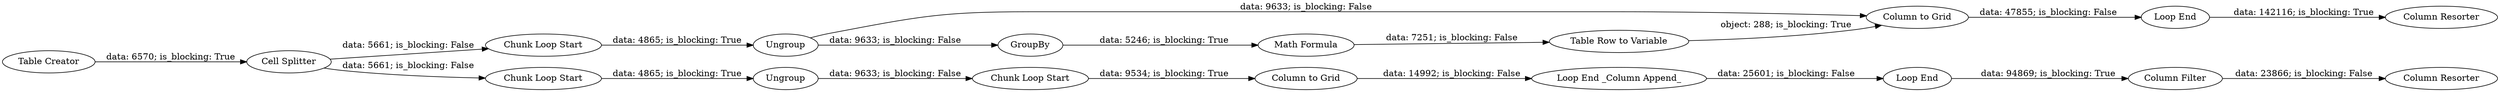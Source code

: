 digraph {
	"96111806670025535_10" [label="Column Resorter"]
	"96111806670025535_3" [label="Chunk Loop Start"]
	"96111806670025535_14" [label="Column to Grid"]
	"96111806670025535_11" [label="Chunk Loop Start"]
	"96111806670025535_1" [label="Table Creator"]
	"96111806670025535_12" [label=Ungroup]
	"96111806670025535_8" [label="Column to Grid"]
	"96111806670025535_18" [label="Column Resorter"]
	"96111806670025535_13" [label="Chunk Loop Start"]
	"96111806670025535_7" [label="Table Row to Variable"]
	"96111806670025535_5" [label=GroupBy]
	"96111806670025535_17" [label="Column Filter"]
	"96111806670025535_16" [label="Loop End"]
	"96111806670025535_4" [label=Ungroup]
	"96111806670025535_2" [label="Cell Splitter"]
	"96111806670025535_9" [label="Loop End"]
	"96111806670025535_15" [label="Loop End _Column Append_"]
	"96111806670025535_6" [label="Math Formula"]
	"96111806670025535_5" -> "96111806670025535_6" [label="data: 5246; is_blocking: True"]
	"96111806670025535_12" -> "96111806670025535_13" [label="data: 9633; is_blocking: False"]
	"96111806670025535_9" -> "96111806670025535_10" [label="data: 142116; is_blocking: True"]
	"96111806670025535_8" -> "96111806670025535_9" [label="data: 47855; is_blocking: False"]
	"96111806670025535_2" -> "96111806670025535_11" [label="data: 5661; is_blocking: False"]
	"96111806670025535_14" -> "96111806670025535_15" [label="data: 14992; is_blocking: False"]
	"96111806670025535_3" -> "96111806670025535_4" [label="data: 4865; is_blocking: True"]
	"96111806670025535_4" -> "96111806670025535_8" [label="data: 9633; is_blocking: False"]
	"96111806670025535_6" -> "96111806670025535_7" [label="data: 7251; is_blocking: False"]
	"96111806670025535_7" -> "96111806670025535_8" [label="object: 288; is_blocking: True"]
	"96111806670025535_13" -> "96111806670025535_14" [label="data: 9534; is_blocking: True"]
	"96111806670025535_4" -> "96111806670025535_5" [label="data: 9633; is_blocking: False"]
	"96111806670025535_11" -> "96111806670025535_12" [label="data: 4865; is_blocking: True"]
	"96111806670025535_1" -> "96111806670025535_2" [label="data: 6570; is_blocking: True"]
	"96111806670025535_17" -> "96111806670025535_18" [label="data: 23866; is_blocking: False"]
	"96111806670025535_16" -> "96111806670025535_17" [label="data: 94869; is_blocking: True"]
	"96111806670025535_15" -> "96111806670025535_16" [label="data: 25601; is_blocking: False"]
	"96111806670025535_2" -> "96111806670025535_3" [label="data: 5661; is_blocking: False"]
	rankdir=LR
}
